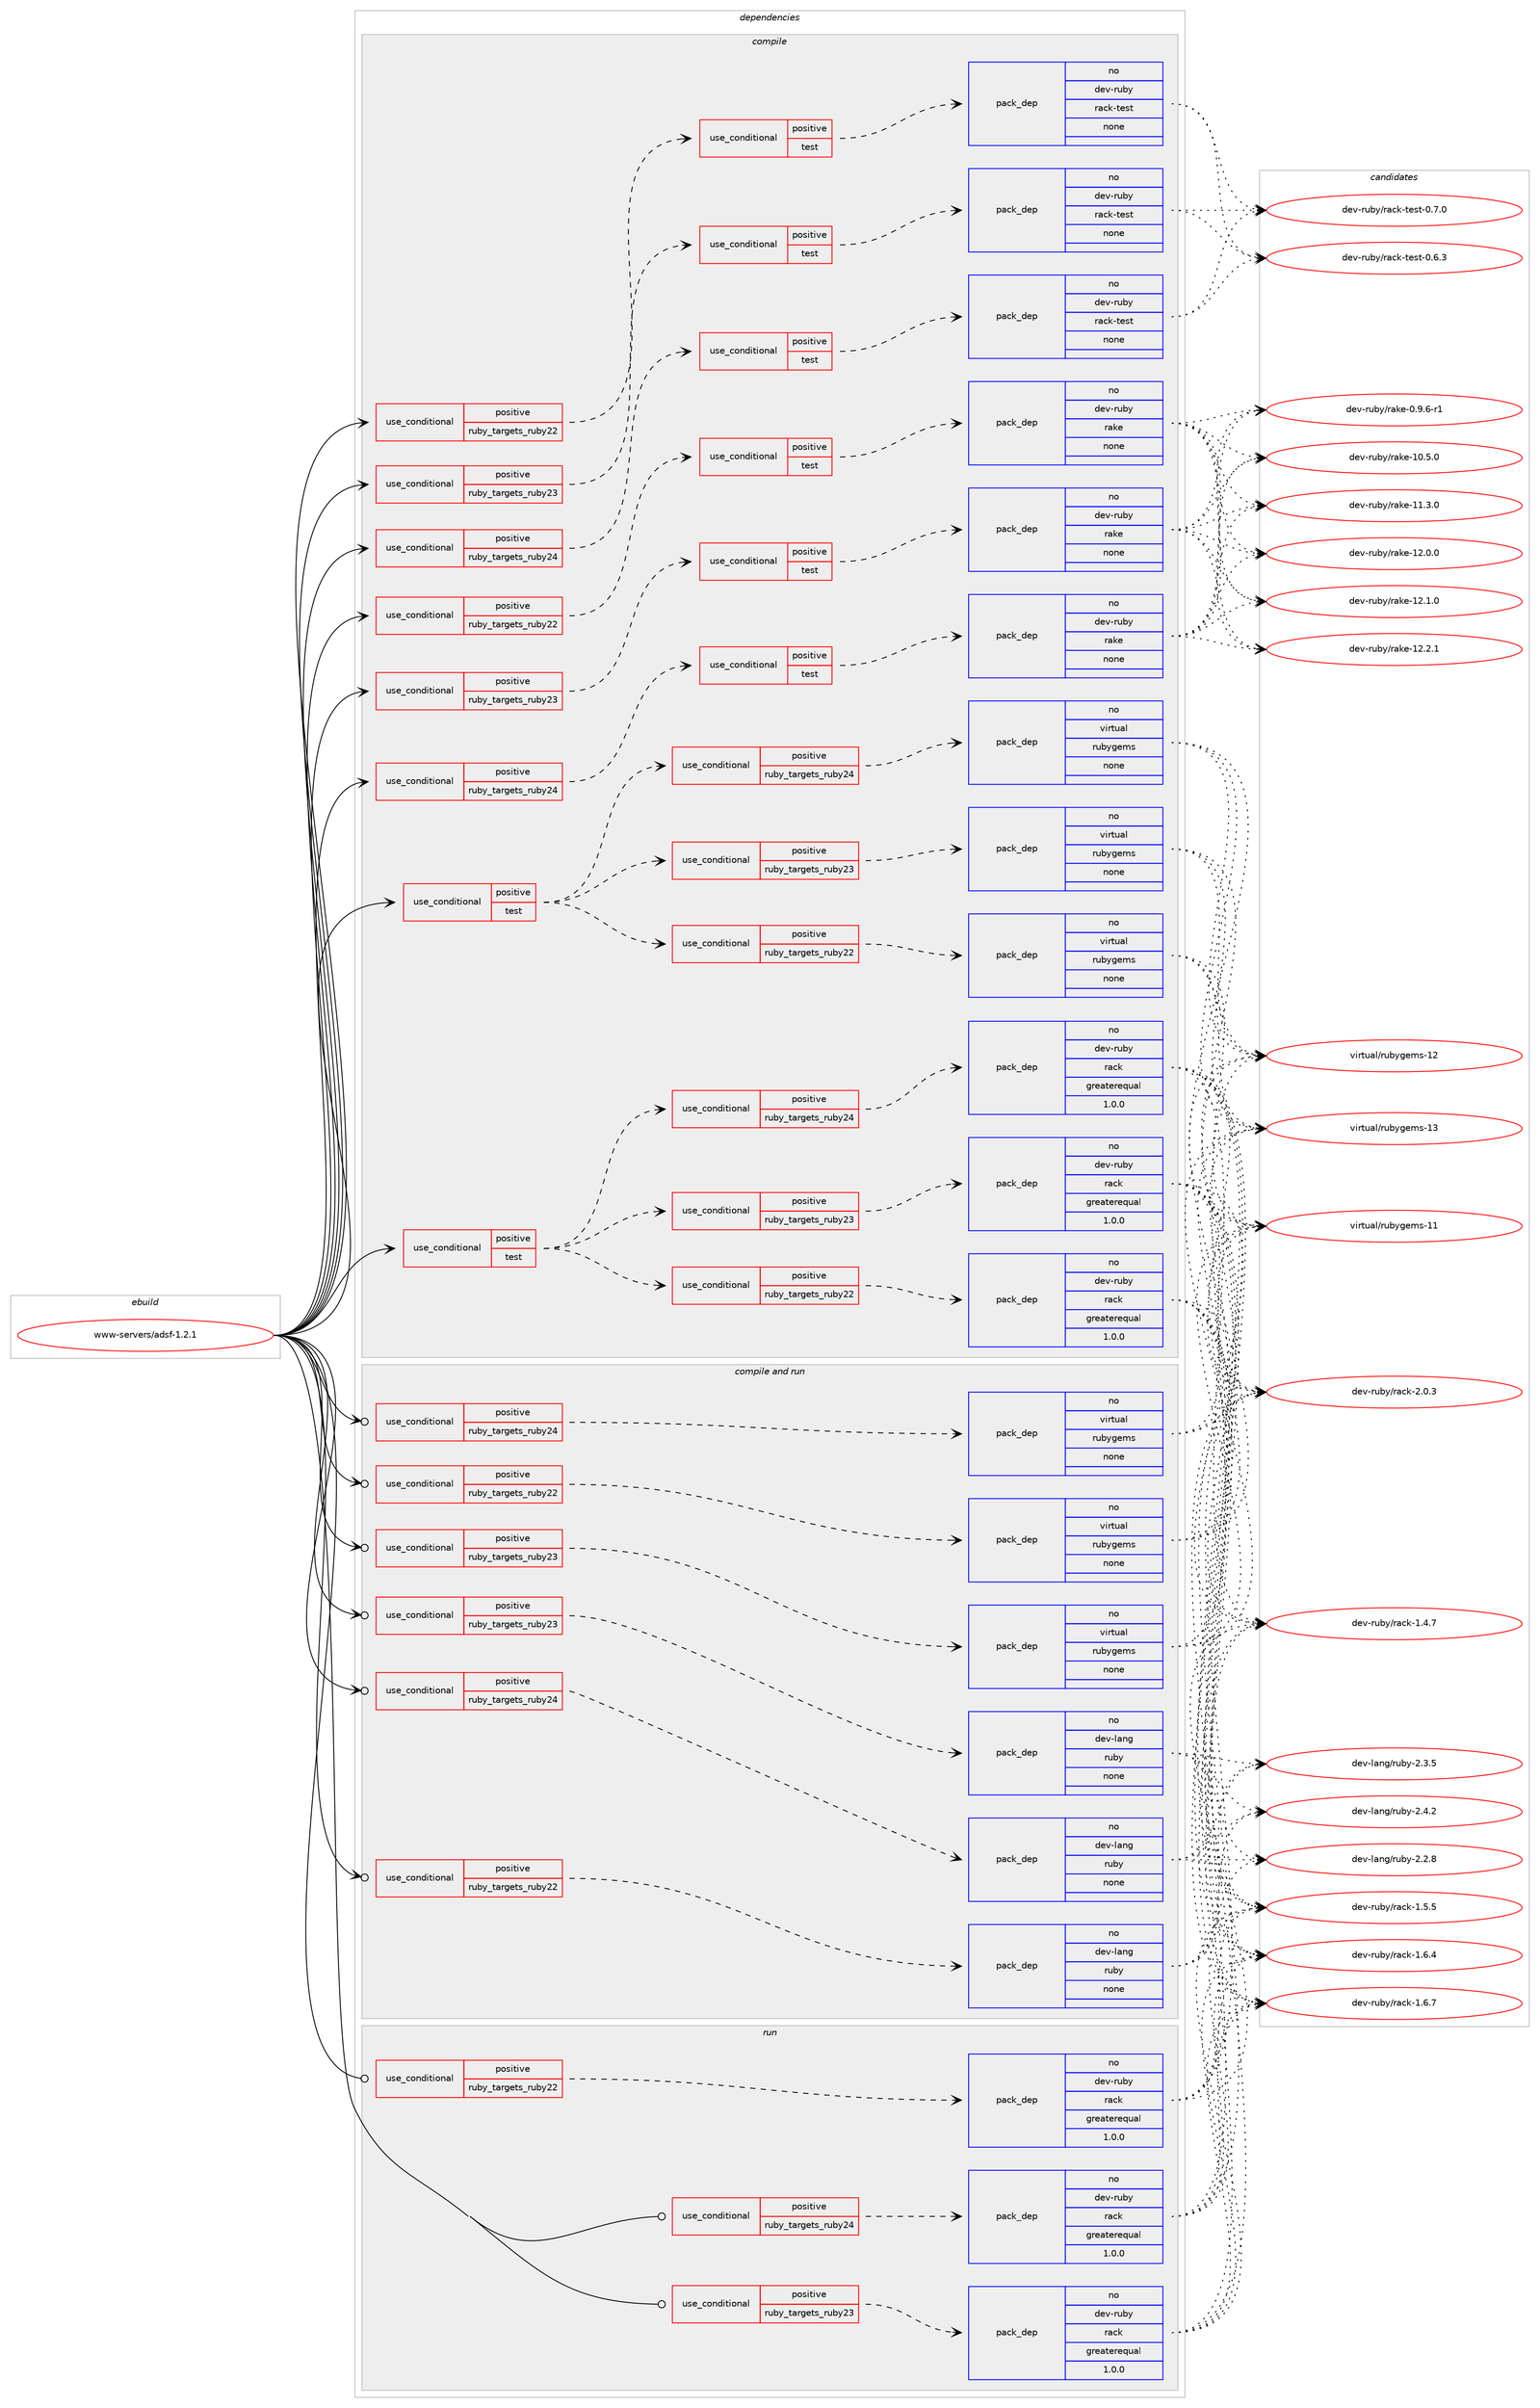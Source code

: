digraph prolog {

# *************
# Graph options
# *************

newrank=true;
concentrate=true;
compound=true;
graph [rankdir=LR,fontname=Helvetica,fontsize=10,ranksep=1.5];#, ranksep=2.5, nodesep=0.2];
edge  [arrowhead=vee];
node  [fontname=Helvetica,fontsize=10];

# **********
# The ebuild
# **********

subgraph cluster_leftcol {
color=gray;
rank=same;
label=<<i>ebuild</i>>;
id [label="www-servers/adsf-1.2.1", color=red, width=4, href="../www-servers/adsf-1.2.1.svg"];
}

# ****************
# The dependencies
# ****************

subgraph cluster_midcol {
color=gray;
label=<<i>dependencies</i>>;
subgraph cluster_compile {
fillcolor="#eeeeee";
style=filled;
label=<<i>compile</i>>;
subgraph cond120475 {
dependency506439 [label=<<TABLE BORDER="0" CELLBORDER="1" CELLSPACING="0" CELLPADDING="4"><TR><TD ROWSPAN="3" CELLPADDING="10">use_conditional</TD></TR><TR><TD>positive</TD></TR><TR><TD>ruby_targets_ruby22</TD></TR></TABLE>>, shape=none, color=red];
subgraph cond120476 {
dependency506440 [label=<<TABLE BORDER="0" CELLBORDER="1" CELLSPACING="0" CELLPADDING="4"><TR><TD ROWSPAN="3" CELLPADDING="10">use_conditional</TD></TR><TR><TD>positive</TD></TR><TR><TD>test</TD></TR></TABLE>>, shape=none, color=red];
subgraph pack376674 {
dependency506441 [label=<<TABLE BORDER="0" CELLBORDER="1" CELLSPACING="0" CELLPADDING="4" WIDTH="220"><TR><TD ROWSPAN="6" CELLPADDING="30">pack_dep</TD></TR><TR><TD WIDTH="110">no</TD></TR><TR><TD>dev-ruby</TD></TR><TR><TD>rack-test</TD></TR><TR><TD>none</TD></TR><TR><TD></TD></TR></TABLE>>, shape=none, color=blue];
}
dependency506440:e -> dependency506441:w [weight=20,style="dashed",arrowhead="vee"];
}
dependency506439:e -> dependency506440:w [weight=20,style="dashed",arrowhead="vee"];
}
id:e -> dependency506439:w [weight=20,style="solid",arrowhead="vee"];
subgraph cond120477 {
dependency506442 [label=<<TABLE BORDER="0" CELLBORDER="1" CELLSPACING="0" CELLPADDING="4"><TR><TD ROWSPAN="3" CELLPADDING="10">use_conditional</TD></TR><TR><TD>positive</TD></TR><TR><TD>ruby_targets_ruby22</TD></TR></TABLE>>, shape=none, color=red];
subgraph cond120478 {
dependency506443 [label=<<TABLE BORDER="0" CELLBORDER="1" CELLSPACING="0" CELLPADDING="4"><TR><TD ROWSPAN="3" CELLPADDING="10">use_conditional</TD></TR><TR><TD>positive</TD></TR><TR><TD>test</TD></TR></TABLE>>, shape=none, color=red];
subgraph pack376675 {
dependency506444 [label=<<TABLE BORDER="0" CELLBORDER="1" CELLSPACING="0" CELLPADDING="4" WIDTH="220"><TR><TD ROWSPAN="6" CELLPADDING="30">pack_dep</TD></TR><TR><TD WIDTH="110">no</TD></TR><TR><TD>dev-ruby</TD></TR><TR><TD>rake</TD></TR><TR><TD>none</TD></TR><TR><TD></TD></TR></TABLE>>, shape=none, color=blue];
}
dependency506443:e -> dependency506444:w [weight=20,style="dashed",arrowhead="vee"];
}
dependency506442:e -> dependency506443:w [weight=20,style="dashed",arrowhead="vee"];
}
id:e -> dependency506442:w [weight=20,style="solid",arrowhead="vee"];
subgraph cond120479 {
dependency506445 [label=<<TABLE BORDER="0" CELLBORDER="1" CELLSPACING="0" CELLPADDING="4"><TR><TD ROWSPAN="3" CELLPADDING="10">use_conditional</TD></TR><TR><TD>positive</TD></TR><TR><TD>ruby_targets_ruby23</TD></TR></TABLE>>, shape=none, color=red];
subgraph cond120480 {
dependency506446 [label=<<TABLE BORDER="0" CELLBORDER="1" CELLSPACING="0" CELLPADDING="4"><TR><TD ROWSPAN="3" CELLPADDING="10">use_conditional</TD></TR><TR><TD>positive</TD></TR><TR><TD>test</TD></TR></TABLE>>, shape=none, color=red];
subgraph pack376676 {
dependency506447 [label=<<TABLE BORDER="0" CELLBORDER="1" CELLSPACING="0" CELLPADDING="4" WIDTH="220"><TR><TD ROWSPAN="6" CELLPADDING="30">pack_dep</TD></TR><TR><TD WIDTH="110">no</TD></TR><TR><TD>dev-ruby</TD></TR><TR><TD>rack-test</TD></TR><TR><TD>none</TD></TR><TR><TD></TD></TR></TABLE>>, shape=none, color=blue];
}
dependency506446:e -> dependency506447:w [weight=20,style="dashed",arrowhead="vee"];
}
dependency506445:e -> dependency506446:w [weight=20,style="dashed",arrowhead="vee"];
}
id:e -> dependency506445:w [weight=20,style="solid",arrowhead="vee"];
subgraph cond120481 {
dependency506448 [label=<<TABLE BORDER="0" CELLBORDER="1" CELLSPACING="0" CELLPADDING="4"><TR><TD ROWSPAN="3" CELLPADDING="10">use_conditional</TD></TR><TR><TD>positive</TD></TR><TR><TD>ruby_targets_ruby23</TD></TR></TABLE>>, shape=none, color=red];
subgraph cond120482 {
dependency506449 [label=<<TABLE BORDER="0" CELLBORDER="1" CELLSPACING="0" CELLPADDING="4"><TR><TD ROWSPAN="3" CELLPADDING="10">use_conditional</TD></TR><TR><TD>positive</TD></TR><TR><TD>test</TD></TR></TABLE>>, shape=none, color=red];
subgraph pack376677 {
dependency506450 [label=<<TABLE BORDER="0" CELLBORDER="1" CELLSPACING="0" CELLPADDING="4" WIDTH="220"><TR><TD ROWSPAN="6" CELLPADDING="30">pack_dep</TD></TR><TR><TD WIDTH="110">no</TD></TR><TR><TD>dev-ruby</TD></TR><TR><TD>rake</TD></TR><TR><TD>none</TD></TR><TR><TD></TD></TR></TABLE>>, shape=none, color=blue];
}
dependency506449:e -> dependency506450:w [weight=20,style="dashed",arrowhead="vee"];
}
dependency506448:e -> dependency506449:w [weight=20,style="dashed",arrowhead="vee"];
}
id:e -> dependency506448:w [weight=20,style="solid",arrowhead="vee"];
subgraph cond120483 {
dependency506451 [label=<<TABLE BORDER="0" CELLBORDER="1" CELLSPACING="0" CELLPADDING="4"><TR><TD ROWSPAN="3" CELLPADDING="10">use_conditional</TD></TR><TR><TD>positive</TD></TR><TR><TD>ruby_targets_ruby24</TD></TR></TABLE>>, shape=none, color=red];
subgraph cond120484 {
dependency506452 [label=<<TABLE BORDER="0" CELLBORDER="1" CELLSPACING="0" CELLPADDING="4"><TR><TD ROWSPAN="3" CELLPADDING="10">use_conditional</TD></TR><TR><TD>positive</TD></TR><TR><TD>test</TD></TR></TABLE>>, shape=none, color=red];
subgraph pack376678 {
dependency506453 [label=<<TABLE BORDER="0" CELLBORDER="1" CELLSPACING="0" CELLPADDING="4" WIDTH="220"><TR><TD ROWSPAN="6" CELLPADDING="30">pack_dep</TD></TR><TR><TD WIDTH="110">no</TD></TR><TR><TD>dev-ruby</TD></TR><TR><TD>rack-test</TD></TR><TR><TD>none</TD></TR><TR><TD></TD></TR></TABLE>>, shape=none, color=blue];
}
dependency506452:e -> dependency506453:w [weight=20,style="dashed",arrowhead="vee"];
}
dependency506451:e -> dependency506452:w [weight=20,style="dashed",arrowhead="vee"];
}
id:e -> dependency506451:w [weight=20,style="solid",arrowhead="vee"];
subgraph cond120485 {
dependency506454 [label=<<TABLE BORDER="0" CELLBORDER="1" CELLSPACING="0" CELLPADDING="4"><TR><TD ROWSPAN="3" CELLPADDING="10">use_conditional</TD></TR><TR><TD>positive</TD></TR><TR><TD>ruby_targets_ruby24</TD></TR></TABLE>>, shape=none, color=red];
subgraph cond120486 {
dependency506455 [label=<<TABLE BORDER="0" CELLBORDER="1" CELLSPACING="0" CELLPADDING="4"><TR><TD ROWSPAN="3" CELLPADDING="10">use_conditional</TD></TR><TR><TD>positive</TD></TR><TR><TD>test</TD></TR></TABLE>>, shape=none, color=red];
subgraph pack376679 {
dependency506456 [label=<<TABLE BORDER="0" CELLBORDER="1" CELLSPACING="0" CELLPADDING="4" WIDTH="220"><TR><TD ROWSPAN="6" CELLPADDING="30">pack_dep</TD></TR><TR><TD WIDTH="110">no</TD></TR><TR><TD>dev-ruby</TD></TR><TR><TD>rake</TD></TR><TR><TD>none</TD></TR><TR><TD></TD></TR></TABLE>>, shape=none, color=blue];
}
dependency506455:e -> dependency506456:w [weight=20,style="dashed",arrowhead="vee"];
}
dependency506454:e -> dependency506455:w [weight=20,style="dashed",arrowhead="vee"];
}
id:e -> dependency506454:w [weight=20,style="solid",arrowhead="vee"];
subgraph cond120487 {
dependency506457 [label=<<TABLE BORDER="0" CELLBORDER="1" CELLSPACING="0" CELLPADDING="4"><TR><TD ROWSPAN="3" CELLPADDING="10">use_conditional</TD></TR><TR><TD>positive</TD></TR><TR><TD>test</TD></TR></TABLE>>, shape=none, color=red];
subgraph cond120488 {
dependency506458 [label=<<TABLE BORDER="0" CELLBORDER="1" CELLSPACING="0" CELLPADDING="4"><TR><TD ROWSPAN="3" CELLPADDING="10">use_conditional</TD></TR><TR><TD>positive</TD></TR><TR><TD>ruby_targets_ruby22</TD></TR></TABLE>>, shape=none, color=red];
subgraph pack376680 {
dependency506459 [label=<<TABLE BORDER="0" CELLBORDER="1" CELLSPACING="0" CELLPADDING="4" WIDTH="220"><TR><TD ROWSPAN="6" CELLPADDING="30">pack_dep</TD></TR><TR><TD WIDTH="110">no</TD></TR><TR><TD>dev-ruby</TD></TR><TR><TD>rack</TD></TR><TR><TD>greaterequal</TD></TR><TR><TD>1.0.0</TD></TR></TABLE>>, shape=none, color=blue];
}
dependency506458:e -> dependency506459:w [weight=20,style="dashed",arrowhead="vee"];
}
dependency506457:e -> dependency506458:w [weight=20,style="dashed",arrowhead="vee"];
subgraph cond120489 {
dependency506460 [label=<<TABLE BORDER="0" CELLBORDER="1" CELLSPACING="0" CELLPADDING="4"><TR><TD ROWSPAN="3" CELLPADDING="10">use_conditional</TD></TR><TR><TD>positive</TD></TR><TR><TD>ruby_targets_ruby23</TD></TR></TABLE>>, shape=none, color=red];
subgraph pack376681 {
dependency506461 [label=<<TABLE BORDER="0" CELLBORDER="1" CELLSPACING="0" CELLPADDING="4" WIDTH="220"><TR><TD ROWSPAN="6" CELLPADDING="30">pack_dep</TD></TR><TR><TD WIDTH="110">no</TD></TR><TR><TD>dev-ruby</TD></TR><TR><TD>rack</TD></TR><TR><TD>greaterequal</TD></TR><TR><TD>1.0.0</TD></TR></TABLE>>, shape=none, color=blue];
}
dependency506460:e -> dependency506461:w [weight=20,style="dashed",arrowhead="vee"];
}
dependency506457:e -> dependency506460:w [weight=20,style="dashed",arrowhead="vee"];
subgraph cond120490 {
dependency506462 [label=<<TABLE BORDER="0" CELLBORDER="1" CELLSPACING="0" CELLPADDING="4"><TR><TD ROWSPAN="3" CELLPADDING="10">use_conditional</TD></TR><TR><TD>positive</TD></TR><TR><TD>ruby_targets_ruby24</TD></TR></TABLE>>, shape=none, color=red];
subgraph pack376682 {
dependency506463 [label=<<TABLE BORDER="0" CELLBORDER="1" CELLSPACING="0" CELLPADDING="4" WIDTH="220"><TR><TD ROWSPAN="6" CELLPADDING="30">pack_dep</TD></TR><TR><TD WIDTH="110">no</TD></TR><TR><TD>dev-ruby</TD></TR><TR><TD>rack</TD></TR><TR><TD>greaterequal</TD></TR><TR><TD>1.0.0</TD></TR></TABLE>>, shape=none, color=blue];
}
dependency506462:e -> dependency506463:w [weight=20,style="dashed",arrowhead="vee"];
}
dependency506457:e -> dependency506462:w [weight=20,style="dashed",arrowhead="vee"];
}
id:e -> dependency506457:w [weight=20,style="solid",arrowhead="vee"];
subgraph cond120491 {
dependency506464 [label=<<TABLE BORDER="0" CELLBORDER="1" CELLSPACING="0" CELLPADDING="4"><TR><TD ROWSPAN="3" CELLPADDING="10">use_conditional</TD></TR><TR><TD>positive</TD></TR><TR><TD>test</TD></TR></TABLE>>, shape=none, color=red];
subgraph cond120492 {
dependency506465 [label=<<TABLE BORDER="0" CELLBORDER="1" CELLSPACING="0" CELLPADDING="4"><TR><TD ROWSPAN="3" CELLPADDING="10">use_conditional</TD></TR><TR><TD>positive</TD></TR><TR><TD>ruby_targets_ruby22</TD></TR></TABLE>>, shape=none, color=red];
subgraph pack376683 {
dependency506466 [label=<<TABLE BORDER="0" CELLBORDER="1" CELLSPACING="0" CELLPADDING="4" WIDTH="220"><TR><TD ROWSPAN="6" CELLPADDING="30">pack_dep</TD></TR><TR><TD WIDTH="110">no</TD></TR><TR><TD>virtual</TD></TR><TR><TD>rubygems</TD></TR><TR><TD>none</TD></TR><TR><TD></TD></TR></TABLE>>, shape=none, color=blue];
}
dependency506465:e -> dependency506466:w [weight=20,style="dashed",arrowhead="vee"];
}
dependency506464:e -> dependency506465:w [weight=20,style="dashed",arrowhead="vee"];
subgraph cond120493 {
dependency506467 [label=<<TABLE BORDER="0" CELLBORDER="1" CELLSPACING="0" CELLPADDING="4"><TR><TD ROWSPAN="3" CELLPADDING="10">use_conditional</TD></TR><TR><TD>positive</TD></TR><TR><TD>ruby_targets_ruby23</TD></TR></TABLE>>, shape=none, color=red];
subgraph pack376684 {
dependency506468 [label=<<TABLE BORDER="0" CELLBORDER="1" CELLSPACING="0" CELLPADDING="4" WIDTH="220"><TR><TD ROWSPAN="6" CELLPADDING="30">pack_dep</TD></TR><TR><TD WIDTH="110">no</TD></TR><TR><TD>virtual</TD></TR><TR><TD>rubygems</TD></TR><TR><TD>none</TD></TR><TR><TD></TD></TR></TABLE>>, shape=none, color=blue];
}
dependency506467:e -> dependency506468:w [weight=20,style="dashed",arrowhead="vee"];
}
dependency506464:e -> dependency506467:w [weight=20,style="dashed",arrowhead="vee"];
subgraph cond120494 {
dependency506469 [label=<<TABLE BORDER="0" CELLBORDER="1" CELLSPACING="0" CELLPADDING="4"><TR><TD ROWSPAN="3" CELLPADDING="10">use_conditional</TD></TR><TR><TD>positive</TD></TR><TR><TD>ruby_targets_ruby24</TD></TR></TABLE>>, shape=none, color=red];
subgraph pack376685 {
dependency506470 [label=<<TABLE BORDER="0" CELLBORDER="1" CELLSPACING="0" CELLPADDING="4" WIDTH="220"><TR><TD ROWSPAN="6" CELLPADDING="30">pack_dep</TD></TR><TR><TD WIDTH="110">no</TD></TR><TR><TD>virtual</TD></TR><TR><TD>rubygems</TD></TR><TR><TD>none</TD></TR><TR><TD></TD></TR></TABLE>>, shape=none, color=blue];
}
dependency506469:e -> dependency506470:w [weight=20,style="dashed",arrowhead="vee"];
}
dependency506464:e -> dependency506469:w [weight=20,style="dashed",arrowhead="vee"];
}
id:e -> dependency506464:w [weight=20,style="solid",arrowhead="vee"];
}
subgraph cluster_compileandrun {
fillcolor="#eeeeee";
style=filled;
label=<<i>compile and run</i>>;
subgraph cond120495 {
dependency506471 [label=<<TABLE BORDER="0" CELLBORDER="1" CELLSPACING="0" CELLPADDING="4"><TR><TD ROWSPAN="3" CELLPADDING="10">use_conditional</TD></TR><TR><TD>positive</TD></TR><TR><TD>ruby_targets_ruby22</TD></TR></TABLE>>, shape=none, color=red];
subgraph pack376686 {
dependency506472 [label=<<TABLE BORDER="0" CELLBORDER="1" CELLSPACING="0" CELLPADDING="4" WIDTH="220"><TR><TD ROWSPAN="6" CELLPADDING="30">pack_dep</TD></TR><TR><TD WIDTH="110">no</TD></TR><TR><TD>dev-lang</TD></TR><TR><TD>ruby</TD></TR><TR><TD>none</TD></TR><TR><TD></TD></TR></TABLE>>, shape=none, color=blue];
}
dependency506471:e -> dependency506472:w [weight=20,style="dashed",arrowhead="vee"];
}
id:e -> dependency506471:w [weight=20,style="solid",arrowhead="odotvee"];
subgraph cond120496 {
dependency506473 [label=<<TABLE BORDER="0" CELLBORDER="1" CELLSPACING="0" CELLPADDING="4"><TR><TD ROWSPAN="3" CELLPADDING="10">use_conditional</TD></TR><TR><TD>positive</TD></TR><TR><TD>ruby_targets_ruby22</TD></TR></TABLE>>, shape=none, color=red];
subgraph pack376687 {
dependency506474 [label=<<TABLE BORDER="0" CELLBORDER="1" CELLSPACING="0" CELLPADDING="4" WIDTH="220"><TR><TD ROWSPAN="6" CELLPADDING="30">pack_dep</TD></TR><TR><TD WIDTH="110">no</TD></TR><TR><TD>virtual</TD></TR><TR><TD>rubygems</TD></TR><TR><TD>none</TD></TR><TR><TD></TD></TR></TABLE>>, shape=none, color=blue];
}
dependency506473:e -> dependency506474:w [weight=20,style="dashed",arrowhead="vee"];
}
id:e -> dependency506473:w [weight=20,style="solid",arrowhead="odotvee"];
subgraph cond120497 {
dependency506475 [label=<<TABLE BORDER="0" CELLBORDER="1" CELLSPACING="0" CELLPADDING="4"><TR><TD ROWSPAN="3" CELLPADDING="10">use_conditional</TD></TR><TR><TD>positive</TD></TR><TR><TD>ruby_targets_ruby23</TD></TR></TABLE>>, shape=none, color=red];
subgraph pack376688 {
dependency506476 [label=<<TABLE BORDER="0" CELLBORDER="1" CELLSPACING="0" CELLPADDING="4" WIDTH="220"><TR><TD ROWSPAN="6" CELLPADDING="30">pack_dep</TD></TR><TR><TD WIDTH="110">no</TD></TR><TR><TD>dev-lang</TD></TR><TR><TD>ruby</TD></TR><TR><TD>none</TD></TR><TR><TD></TD></TR></TABLE>>, shape=none, color=blue];
}
dependency506475:e -> dependency506476:w [weight=20,style="dashed",arrowhead="vee"];
}
id:e -> dependency506475:w [weight=20,style="solid",arrowhead="odotvee"];
subgraph cond120498 {
dependency506477 [label=<<TABLE BORDER="0" CELLBORDER="1" CELLSPACING="0" CELLPADDING="4"><TR><TD ROWSPAN="3" CELLPADDING="10">use_conditional</TD></TR><TR><TD>positive</TD></TR><TR><TD>ruby_targets_ruby23</TD></TR></TABLE>>, shape=none, color=red];
subgraph pack376689 {
dependency506478 [label=<<TABLE BORDER="0" CELLBORDER="1" CELLSPACING="0" CELLPADDING="4" WIDTH="220"><TR><TD ROWSPAN="6" CELLPADDING="30">pack_dep</TD></TR><TR><TD WIDTH="110">no</TD></TR><TR><TD>virtual</TD></TR><TR><TD>rubygems</TD></TR><TR><TD>none</TD></TR><TR><TD></TD></TR></TABLE>>, shape=none, color=blue];
}
dependency506477:e -> dependency506478:w [weight=20,style="dashed",arrowhead="vee"];
}
id:e -> dependency506477:w [weight=20,style="solid",arrowhead="odotvee"];
subgraph cond120499 {
dependency506479 [label=<<TABLE BORDER="0" CELLBORDER="1" CELLSPACING="0" CELLPADDING="4"><TR><TD ROWSPAN="3" CELLPADDING="10">use_conditional</TD></TR><TR><TD>positive</TD></TR><TR><TD>ruby_targets_ruby24</TD></TR></TABLE>>, shape=none, color=red];
subgraph pack376690 {
dependency506480 [label=<<TABLE BORDER="0" CELLBORDER="1" CELLSPACING="0" CELLPADDING="4" WIDTH="220"><TR><TD ROWSPAN="6" CELLPADDING="30">pack_dep</TD></TR><TR><TD WIDTH="110">no</TD></TR><TR><TD>dev-lang</TD></TR><TR><TD>ruby</TD></TR><TR><TD>none</TD></TR><TR><TD></TD></TR></TABLE>>, shape=none, color=blue];
}
dependency506479:e -> dependency506480:w [weight=20,style="dashed",arrowhead="vee"];
}
id:e -> dependency506479:w [weight=20,style="solid",arrowhead="odotvee"];
subgraph cond120500 {
dependency506481 [label=<<TABLE BORDER="0" CELLBORDER="1" CELLSPACING="0" CELLPADDING="4"><TR><TD ROWSPAN="3" CELLPADDING="10">use_conditional</TD></TR><TR><TD>positive</TD></TR><TR><TD>ruby_targets_ruby24</TD></TR></TABLE>>, shape=none, color=red];
subgraph pack376691 {
dependency506482 [label=<<TABLE BORDER="0" CELLBORDER="1" CELLSPACING="0" CELLPADDING="4" WIDTH="220"><TR><TD ROWSPAN="6" CELLPADDING="30">pack_dep</TD></TR><TR><TD WIDTH="110">no</TD></TR><TR><TD>virtual</TD></TR><TR><TD>rubygems</TD></TR><TR><TD>none</TD></TR><TR><TD></TD></TR></TABLE>>, shape=none, color=blue];
}
dependency506481:e -> dependency506482:w [weight=20,style="dashed",arrowhead="vee"];
}
id:e -> dependency506481:w [weight=20,style="solid",arrowhead="odotvee"];
}
subgraph cluster_run {
fillcolor="#eeeeee";
style=filled;
label=<<i>run</i>>;
subgraph cond120501 {
dependency506483 [label=<<TABLE BORDER="0" CELLBORDER="1" CELLSPACING="0" CELLPADDING="4"><TR><TD ROWSPAN="3" CELLPADDING="10">use_conditional</TD></TR><TR><TD>positive</TD></TR><TR><TD>ruby_targets_ruby22</TD></TR></TABLE>>, shape=none, color=red];
subgraph pack376692 {
dependency506484 [label=<<TABLE BORDER="0" CELLBORDER="1" CELLSPACING="0" CELLPADDING="4" WIDTH="220"><TR><TD ROWSPAN="6" CELLPADDING="30">pack_dep</TD></TR><TR><TD WIDTH="110">no</TD></TR><TR><TD>dev-ruby</TD></TR><TR><TD>rack</TD></TR><TR><TD>greaterequal</TD></TR><TR><TD>1.0.0</TD></TR></TABLE>>, shape=none, color=blue];
}
dependency506483:e -> dependency506484:w [weight=20,style="dashed",arrowhead="vee"];
}
id:e -> dependency506483:w [weight=20,style="solid",arrowhead="odot"];
subgraph cond120502 {
dependency506485 [label=<<TABLE BORDER="0" CELLBORDER="1" CELLSPACING="0" CELLPADDING="4"><TR><TD ROWSPAN="3" CELLPADDING="10">use_conditional</TD></TR><TR><TD>positive</TD></TR><TR><TD>ruby_targets_ruby23</TD></TR></TABLE>>, shape=none, color=red];
subgraph pack376693 {
dependency506486 [label=<<TABLE BORDER="0" CELLBORDER="1" CELLSPACING="0" CELLPADDING="4" WIDTH="220"><TR><TD ROWSPAN="6" CELLPADDING="30">pack_dep</TD></TR><TR><TD WIDTH="110">no</TD></TR><TR><TD>dev-ruby</TD></TR><TR><TD>rack</TD></TR><TR><TD>greaterequal</TD></TR><TR><TD>1.0.0</TD></TR></TABLE>>, shape=none, color=blue];
}
dependency506485:e -> dependency506486:w [weight=20,style="dashed",arrowhead="vee"];
}
id:e -> dependency506485:w [weight=20,style="solid",arrowhead="odot"];
subgraph cond120503 {
dependency506487 [label=<<TABLE BORDER="0" CELLBORDER="1" CELLSPACING="0" CELLPADDING="4"><TR><TD ROWSPAN="3" CELLPADDING="10">use_conditional</TD></TR><TR><TD>positive</TD></TR><TR><TD>ruby_targets_ruby24</TD></TR></TABLE>>, shape=none, color=red];
subgraph pack376694 {
dependency506488 [label=<<TABLE BORDER="0" CELLBORDER="1" CELLSPACING="0" CELLPADDING="4" WIDTH="220"><TR><TD ROWSPAN="6" CELLPADDING="30">pack_dep</TD></TR><TR><TD WIDTH="110">no</TD></TR><TR><TD>dev-ruby</TD></TR><TR><TD>rack</TD></TR><TR><TD>greaterequal</TD></TR><TR><TD>1.0.0</TD></TR></TABLE>>, shape=none, color=blue];
}
dependency506487:e -> dependency506488:w [weight=20,style="dashed",arrowhead="vee"];
}
id:e -> dependency506487:w [weight=20,style="solid",arrowhead="odot"];
}
}

# **************
# The candidates
# **************

subgraph cluster_choices {
rank=same;
color=gray;
label=<<i>candidates</i>>;

subgraph choice376674 {
color=black;
nodesep=1;
choice100101118451141179812147114979910745116101115116454846544651 [label="dev-ruby/rack-test-0.6.3", color=red, width=4,href="../dev-ruby/rack-test-0.6.3.svg"];
choice100101118451141179812147114979910745116101115116454846554648 [label="dev-ruby/rack-test-0.7.0", color=red, width=4,href="../dev-ruby/rack-test-0.7.0.svg"];
dependency506441:e -> choice100101118451141179812147114979910745116101115116454846544651:w [style=dotted,weight="100"];
dependency506441:e -> choice100101118451141179812147114979910745116101115116454846554648:w [style=dotted,weight="100"];
}
subgraph choice376675 {
color=black;
nodesep=1;
choice100101118451141179812147114971071014548465746544511449 [label="dev-ruby/rake-0.9.6-r1", color=red, width=4,href="../dev-ruby/rake-0.9.6-r1.svg"];
choice1001011184511411798121471149710710145494846534648 [label="dev-ruby/rake-10.5.0", color=red, width=4,href="../dev-ruby/rake-10.5.0.svg"];
choice1001011184511411798121471149710710145494946514648 [label="dev-ruby/rake-11.3.0", color=red, width=4,href="../dev-ruby/rake-11.3.0.svg"];
choice1001011184511411798121471149710710145495046484648 [label="dev-ruby/rake-12.0.0", color=red, width=4,href="../dev-ruby/rake-12.0.0.svg"];
choice1001011184511411798121471149710710145495046494648 [label="dev-ruby/rake-12.1.0", color=red, width=4,href="../dev-ruby/rake-12.1.0.svg"];
choice1001011184511411798121471149710710145495046504649 [label="dev-ruby/rake-12.2.1", color=red, width=4,href="../dev-ruby/rake-12.2.1.svg"];
dependency506444:e -> choice100101118451141179812147114971071014548465746544511449:w [style=dotted,weight="100"];
dependency506444:e -> choice1001011184511411798121471149710710145494846534648:w [style=dotted,weight="100"];
dependency506444:e -> choice1001011184511411798121471149710710145494946514648:w [style=dotted,weight="100"];
dependency506444:e -> choice1001011184511411798121471149710710145495046484648:w [style=dotted,weight="100"];
dependency506444:e -> choice1001011184511411798121471149710710145495046494648:w [style=dotted,weight="100"];
dependency506444:e -> choice1001011184511411798121471149710710145495046504649:w [style=dotted,weight="100"];
}
subgraph choice376676 {
color=black;
nodesep=1;
choice100101118451141179812147114979910745116101115116454846544651 [label="dev-ruby/rack-test-0.6.3", color=red, width=4,href="../dev-ruby/rack-test-0.6.3.svg"];
choice100101118451141179812147114979910745116101115116454846554648 [label="dev-ruby/rack-test-0.7.0", color=red, width=4,href="../dev-ruby/rack-test-0.7.0.svg"];
dependency506447:e -> choice100101118451141179812147114979910745116101115116454846544651:w [style=dotted,weight="100"];
dependency506447:e -> choice100101118451141179812147114979910745116101115116454846554648:w [style=dotted,weight="100"];
}
subgraph choice376677 {
color=black;
nodesep=1;
choice100101118451141179812147114971071014548465746544511449 [label="dev-ruby/rake-0.9.6-r1", color=red, width=4,href="../dev-ruby/rake-0.9.6-r1.svg"];
choice1001011184511411798121471149710710145494846534648 [label="dev-ruby/rake-10.5.0", color=red, width=4,href="../dev-ruby/rake-10.5.0.svg"];
choice1001011184511411798121471149710710145494946514648 [label="dev-ruby/rake-11.3.0", color=red, width=4,href="../dev-ruby/rake-11.3.0.svg"];
choice1001011184511411798121471149710710145495046484648 [label="dev-ruby/rake-12.0.0", color=red, width=4,href="../dev-ruby/rake-12.0.0.svg"];
choice1001011184511411798121471149710710145495046494648 [label="dev-ruby/rake-12.1.0", color=red, width=4,href="../dev-ruby/rake-12.1.0.svg"];
choice1001011184511411798121471149710710145495046504649 [label="dev-ruby/rake-12.2.1", color=red, width=4,href="../dev-ruby/rake-12.2.1.svg"];
dependency506450:e -> choice100101118451141179812147114971071014548465746544511449:w [style=dotted,weight="100"];
dependency506450:e -> choice1001011184511411798121471149710710145494846534648:w [style=dotted,weight="100"];
dependency506450:e -> choice1001011184511411798121471149710710145494946514648:w [style=dotted,weight="100"];
dependency506450:e -> choice1001011184511411798121471149710710145495046484648:w [style=dotted,weight="100"];
dependency506450:e -> choice1001011184511411798121471149710710145495046494648:w [style=dotted,weight="100"];
dependency506450:e -> choice1001011184511411798121471149710710145495046504649:w [style=dotted,weight="100"];
}
subgraph choice376678 {
color=black;
nodesep=1;
choice100101118451141179812147114979910745116101115116454846544651 [label="dev-ruby/rack-test-0.6.3", color=red, width=4,href="../dev-ruby/rack-test-0.6.3.svg"];
choice100101118451141179812147114979910745116101115116454846554648 [label="dev-ruby/rack-test-0.7.0", color=red, width=4,href="../dev-ruby/rack-test-0.7.0.svg"];
dependency506453:e -> choice100101118451141179812147114979910745116101115116454846544651:w [style=dotted,weight="100"];
dependency506453:e -> choice100101118451141179812147114979910745116101115116454846554648:w [style=dotted,weight="100"];
}
subgraph choice376679 {
color=black;
nodesep=1;
choice100101118451141179812147114971071014548465746544511449 [label="dev-ruby/rake-0.9.6-r1", color=red, width=4,href="../dev-ruby/rake-0.9.6-r1.svg"];
choice1001011184511411798121471149710710145494846534648 [label="dev-ruby/rake-10.5.0", color=red, width=4,href="../dev-ruby/rake-10.5.0.svg"];
choice1001011184511411798121471149710710145494946514648 [label="dev-ruby/rake-11.3.0", color=red, width=4,href="../dev-ruby/rake-11.3.0.svg"];
choice1001011184511411798121471149710710145495046484648 [label="dev-ruby/rake-12.0.0", color=red, width=4,href="../dev-ruby/rake-12.0.0.svg"];
choice1001011184511411798121471149710710145495046494648 [label="dev-ruby/rake-12.1.0", color=red, width=4,href="../dev-ruby/rake-12.1.0.svg"];
choice1001011184511411798121471149710710145495046504649 [label="dev-ruby/rake-12.2.1", color=red, width=4,href="../dev-ruby/rake-12.2.1.svg"];
dependency506456:e -> choice100101118451141179812147114971071014548465746544511449:w [style=dotted,weight="100"];
dependency506456:e -> choice1001011184511411798121471149710710145494846534648:w [style=dotted,weight="100"];
dependency506456:e -> choice1001011184511411798121471149710710145494946514648:w [style=dotted,weight="100"];
dependency506456:e -> choice1001011184511411798121471149710710145495046484648:w [style=dotted,weight="100"];
dependency506456:e -> choice1001011184511411798121471149710710145495046494648:w [style=dotted,weight="100"];
dependency506456:e -> choice1001011184511411798121471149710710145495046504649:w [style=dotted,weight="100"];
}
subgraph choice376680 {
color=black;
nodesep=1;
choice1001011184511411798121471149799107454946524655 [label="dev-ruby/rack-1.4.7", color=red, width=4,href="../dev-ruby/rack-1.4.7.svg"];
choice1001011184511411798121471149799107454946534653 [label="dev-ruby/rack-1.5.5", color=red, width=4,href="../dev-ruby/rack-1.5.5.svg"];
choice1001011184511411798121471149799107454946544652 [label="dev-ruby/rack-1.6.4", color=red, width=4,href="../dev-ruby/rack-1.6.4.svg"];
choice1001011184511411798121471149799107454946544655 [label="dev-ruby/rack-1.6.7", color=red, width=4,href="../dev-ruby/rack-1.6.7.svg"];
choice1001011184511411798121471149799107455046484651 [label="dev-ruby/rack-2.0.3", color=red, width=4,href="../dev-ruby/rack-2.0.3.svg"];
dependency506459:e -> choice1001011184511411798121471149799107454946524655:w [style=dotted,weight="100"];
dependency506459:e -> choice1001011184511411798121471149799107454946534653:w [style=dotted,weight="100"];
dependency506459:e -> choice1001011184511411798121471149799107454946544652:w [style=dotted,weight="100"];
dependency506459:e -> choice1001011184511411798121471149799107454946544655:w [style=dotted,weight="100"];
dependency506459:e -> choice1001011184511411798121471149799107455046484651:w [style=dotted,weight="100"];
}
subgraph choice376681 {
color=black;
nodesep=1;
choice1001011184511411798121471149799107454946524655 [label="dev-ruby/rack-1.4.7", color=red, width=4,href="../dev-ruby/rack-1.4.7.svg"];
choice1001011184511411798121471149799107454946534653 [label="dev-ruby/rack-1.5.5", color=red, width=4,href="../dev-ruby/rack-1.5.5.svg"];
choice1001011184511411798121471149799107454946544652 [label="dev-ruby/rack-1.6.4", color=red, width=4,href="../dev-ruby/rack-1.6.4.svg"];
choice1001011184511411798121471149799107454946544655 [label="dev-ruby/rack-1.6.7", color=red, width=4,href="../dev-ruby/rack-1.6.7.svg"];
choice1001011184511411798121471149799107455046484651 [label="dev-ruby/rack-2.0.3", color=red, width=4,href="../dev-ruby/rack-2.0.3.svg"];
dependency506461:e -> choice1001011184511411798121471149799107454946524655:w [style=dotted,weight="100"];
dependency506461:e -> choice1001011184511411798121471149799107454946534653:w [style=dotted,weight="100"];
dependency506461:e -> choice1001011184511411798121471149799107454946544652:w [style=dotted,weight="100"];
dependency506461:e -> choice1001011184511411798121471149799107454946544655:w [style=dotted,weight="100"];
dependency506461:e -> choice1001011184511411798121471149799107455046484651:w [style=dotted,weight="100"];
}
subgraph choice376682 {
color=black;
nodesep=1;
choice1001011184511411798121471149799107454946524655 [label="dev-ruby/rack-1.4.7", color=red, width=4,href="../dev-ruby/rack-1.4.7.svg"];
choice1001011184511411798121471149799107454946534653 [label="dev-ruby/rack-1.5.5", color=red, width=4,href="../dev-ruby/rack-1.5.5.svg"];
choice1001011184511411798121471149799107454946544652 [label="dev-ruby/rack-1.6.4", color=red, width=4,href="../dev-ruby/rack-1.6.4.svg"];
choice1001011184511411798121471149799107454946544655 [label="dev-ruby/rack-1.6.7", color=red, width=4,href="../dev-ruby/rack-1.6.7.svg"];
choice1001011184511411798121471149799107455046484651 [label="dev-ruby/rack-2.0.3", color=red, width=4,href="../dev-ruby/rack-2.0.3.svg"];
dependency506463:e -> choice1001011184511411798121471149799107454946524655:w [style=dotted,weight="100"];
dependency506463:e -> choice1001011184511411798121471149799107454946534653:w [style=dotted,weight="100"];
dependency506463:e -> choice1001011184511411798121471149799107454946544652:w [style=dotted,weight="100"];
dependency506463:e -> choice1001011184511411798121471149799107454946544655:w [style=dotted,weight="100"];
dependency506463:e -> choice1001011184511411798121471149799107455046484651:w [style=dotted,weight="100"];
}
subgraph choice376683 {
color=black;
nodesep=1;
choice118105114116117971084711411798121103101109115454949 [label="virtual/rubygems-11", color=red, width=4,href="../virtual/rubygems-11.svg"];
choice118105114116117971084711411798121103101109115454950 [label="virtual/rubygems-12", color=red, width=4,href="../virtual/rubygems-12.svg"];
choice118105114116117971084711411798121103101109115454951 [label="virtual/rubygems-13", color=red, width=4,href="../virtual/rubygems-13.svg"];
dependency506466:e -> choice118105114116117971084711411798121103101109115454949:w [style=dotted,weight="100"];
dependency506466:e -> choice118105114116117971084711411798121103101109115454950:w [style=dotted,weight="100"];
dependency506466:e -> choice118105114116117971084711411798121103101109115454951:w [style=dotted,weight="100"];
}
subgraph choice376684 {
color=black;
nodesep=1;
choice118105114116117971084711411798121103101109115454949 [label="virtual/rubygems-11", color=red, width=4,href="../virtual/rubygems-11.svg"];
choice118105114116117971084711411798121103101109115454950 [label="virtual/rubygems-12", color=red, width=4,href="../virtual/rubygems-12.svg"];
choice118105114116117971084711411798121103101109115454951 [label="virtual/rubygems-13", color=red, width=4,href="../virtual/rubygems-13.svg"];
dependency506468:e -> choice118105114116117971084711411798121103101109115454949:w [style=dotted,weight="100"];
dependency506468:e -> choice118105114116117971084711411798121103101109115454950:w [style=dotted,weight="100"];
dependency506468:e -> choice118105114116117971084711411798121103101109115454951:w [style=dotted,weight="100"];
}
subgraph choice376685 {
color=black;
nodesep=1;
choice118105114116117971084711411798121103101109115454949 [label="virtual/rubygems-11", color=red, width=4,href="../virtual/rubygems-11.svg"];
choice118105114116117971084711411798121103101109115454950 [label="virtual/rubygems-12", color=red, width=4,href="../virtual/rubygems-12.svg"];
choice118105114116117971084711411798121103101109115454951 [label="virtual/rubygems-13", color=red, width=4,href="../virtual/rubygems-13.svg"];
dependency506470:e -> choice118105114116117971084711411798121103101109115454949:w [style=dotted,weight="100"];
dependency506470:e -> choice118105114116117971084711411798121103101109115454950:w [style=dotted,weight="100"];
dependency506470:e -> choice118105114116117971084711411798121103101109115454951:w [style=dotted,weight="100"];
}
subgraph choice376686 {
color=black;
nodesep=1;
choice10010111845108971101034711411798121455046504656 [label="dev-lang/ruby-2.2.8", color=red, width=4,href="../dev-lang/ruby-2.2.8.svg"];
choice10010111845108971101034711411798121455046514653 [label="dev-lang/ruby-2.3.5", color=red, width=4,href="../dev-lang/ruby-2.3.5.svg"];
choice10010111845108971101034711411798121455046524650 [label="dev-lang/ruby-2.4.2", color=red, width=4,href="../dev-lang/ruby-2.4.2.svg"];
dependency506472:e -> choice10010111845108971101034711411798121455046504656:w [style=dotted,weight="100"];
dependency506472:e -> choice10010111845108971101034711411798121455046514653:w [style=dotted,weight="100"];
dependency506472:e -> choice10010111845108971101034711411798121455046524650:w [style=dotted,weight="100"];
}
subgraph choice376687 {
color=black;
nodesep=1;
choice118105114116117971084711411798121103101109115454949 [label="virtual/rubygems-11", color=red, width=4,href="../virtual/rubygems-11.svg"];
choice118105114116117971084711411798121103101109115454950 [label="virtual/rubygems-12", color=red, width=4,href="../virtual/rubygems-12.svg"];
choice118105114116117971084711411798121103101109115454951 [label="virtual/rubygems-13", color=red, width=4,href="../virtual/rubygems-13.svg"];
dependency506474:e -> choice118105114116117971084711411798121103101109115454949:w [style=dotted,weight="100"];
dependency506474:e -> choice118105114116117971084711411798121103101109115454950:w [style=dotted,weight="100"];
dependency506474:e -> choice118105114116117971084711411798121103101109115454951:w [style=dotted,weight="100"];
}
subgraph choice376688 {
color=black;
nodesep=1;
choice10010111845108971101034711411798121455046504656 [label="dev-lang/ruby-2.2.8", color=red, width=4,href="../dev-lang/ruby-2.2.8.svg"];
choice10010111845108971101034711411798121455046514653 [label="dev-lang/ruby-2.3.5", color=red, width=4,href="../dev-lang/ruby-2.3.5.svg"];
choice10010111845108971101034711411798121455046524650 [label="dev-lang/ruby-2.4.2", color=red, width=4,href="../dev-lang/ruby-2.4.2.svg"];
dependency506476:e -> choice10010111845108971101034711411798121455046504656:w [style=dotted,weight="100"];
dependency506476:e -> choice10010111845108971101034711411798121455046514653:w [style=dotted,weight="100"];
dependency506476:e -> choice10010111845108971101034711411798121455046524650:w [style=dotted,weight="100"];
}
subgraph choice376689 {
color=black;
nodesep=1;
choice118105114116117971084711411798121103101109115454949 [label="virtual/rubygems-11", color=red, width=4,href="../virtual/rubygems-11.svg"];
choice118105114116117971084711411798121103101109115454950 [label="virtual/rubygems-12", color=red, width=4,href="../virtual/rubygems-12.svg"];
choice118105114116117971084711411798121103101109115454951 [label="virtual/rubygems-13", color=red, width=4,href="../virtual/rubygems-13.svg"];
dependency506478:e -> choice118105114116117971084711411798121103101109115454949:w [style=dotted,weight="100"];
dependency506478:e -> choice118105114116117971084711411798121103101109115454950:w [style=dotted,weight="100"];
dependency506478:e -> choice118105114116117971084711411798121103101109115454951:w [style=dotted,weight="100"];
}
subgraph choice376690 {
color=black;
nodesep=1;
choice10010111845108971101034711411798121455046504656 [label="dev-lang/ruby-2.2.8", color=red, width=4,href="../dev-lang/ruby-2.2.8.svg"];
choice10010111845108971101034711411798121455046514653 [label="dev-lang/ruby-2.3.5", color=red, width=4,href="../dev-lang/ruby-2.3.5.svg"];
choice10010111845108971101034711411798121455046524650 [label="dev-lang/ruby-2.4.2", color=red, width=4,href="../dev-lang/ruby-2.4.2.svg"];
dependency506480:e -> choice10010111845108971101034711411798121455046504656:w [style=dotted,weight="100"];
dependency506480:e -> choice10010111845108971101034711411798121455046514653:w [style=dotted,weight="100"];
dependency506480:e -> choice10010111845108971101034711411798121455046524650:w [style=dotted,weight="100"];
}
subgraph choice376691 {
color=black;
nodesep=1;
choice118105114116117971084711411798121103101109115454949 [label="virtual/rubygems-11", color=red, width=4,href="../virtual/rubygems-11.svg"];
choice118105114116117971084711411798121103101109115454950 [label="virtual/rubygems-12", color=red, width=4,href="../virtual/rubygems-12.svg"];
choice118105114116117971084711411798121103101109115454951 [label="virtual/rubygems-13", color=red, width=4,href="../virtual/rubygems-13.svg"];
dependency506482:e -> choice118105114116117971084711411798121103101109115454949:w [style=dotted,weight="100"];
dependency506482:e -> choice118105114116117971084711411798121103101109115454950:w [style=dotted,weight="100"];
dependency506482:e -> choice118105114116117971084711411798121103101109115454951:w [style=dotted,weight="100"];
}
subgraph choice376692 {
color=black;
nodesep=1;
choice1001011184511411798121471149799107454946524655 [label="dev-ruby/rack-1.4.7", color=red, width=4,href="../dev-ruby/rack-1.4.7.svg"];
choice1001011184511411798121471149799107454946534653 [label="dev-ruby/rack-1.5.5", color=red, width=4,href="../dev-ruby/rack-1.5.5.svg"];
choice1001011184511411798121471149799107454946544652 [label="dev-ruby/rack-1.6.4", color=red, width=4,href="../dev-ruby/rack-1.6.4.svg"];
choice1001011184511411798121471149799107454946544655 [label="dev-ruby/rack-1.6.7", color=red, width=4,href="../dev-ruby/rack-1.6.7.svg"];
choice1001011184511411798121471149799107455046484651 [label="dev-ruby/rack-2.0.3", color=red, width=4,href="../dev-ruby/rack-2.0.3.svg"];
dependency506484:e -> choice1001011184511411798121471149799107454946524655:w [style=dotted,weight="100"];
dependency506484:e -> choice1001011184511411798121471149799107454946534653:w [style=dotted,weight="100"];
dependency506484:e -> choice1001011184511411798121471149799107454946544652:w [style=dotted,weight="100"];
dependency506484:e -> choice1001011184511411798121471149799107454946544655:w [style=dotted,weight="100"];
dependency506484:e -> choice1001011184511411798121471149799107455046484651:w [style=dotted,weight="100"];
}
subgraph choice376693 {
color=black;
nodesep=1;
choice1001011184511411798121471149799107454946524655 [label="dev-ruby/rack-1.4.7", color=red, width=4,href="../dev-ruby/rack-1.4.7.svg"];
choice1001011184511411798121471149799107454946534653 [label="dev-ruby/rack-1.5.5", color=red, width=4,href="../dev-ruby/rack-1.5.5.svg"];
choice1001011184511411798121471149799107454946544652 [label="dev-ruby/rack-1.6.4", color=red, width=4,href="../dev-ruby/rack-1.6.4.svg"];
choice1001011184511411798121471149799107454946544655 [label="dev-ruby/rack-1.6.7", color=red, width=4,href="../dev-ruby/rack-1.6.7.svg"];
choice1001011184511411798121471149799107455046484651 [label="dev-ruby/rack-2.0.3", color=red, width=4,href="../dev-ruby/rack-2.0.3.svg"];
dependency506486:e -> choice1001011184511411798121471149799107454946524655:w [style=dotted,weight="100"];
dependency506486:e -> choice1001011184511411798121471149799107454946534653:w [style=dotted,weight="100"];
dependency506486:e -> choice1001011184511411798121471149799107454946544652:w [style=dotted,weight="100"];
dependency506486:e -> choice1001011184511411798121471149799107454946544655:w [style=dotted,weight="100"];
dependency506486:e -> choice1001011184511411798121471149799107455046484651:w [style=dotted,weight="100"];
}
subgraph choice376694 {
color=black;
nodesep=1;
choice1001011184511411798121471149799107454946524655 [label="dev-ruby/rack-1.4.7", color=red, width=4,href="../dev-ruby/rack-1.4.7.svg"];
choice1001011184511411798121471149799107454946534653 [label="dev-ruby/rack-1.5.5", color=red, width=4,href="../dev-ruby/rack-1.5.5.svg"];
choice1001011184511411798121471149799107454946544652 [label="dev-ruby/rack-1.6.4", color=red, width=4,href="../dev-ruby/rack-1.6.4.svg"];
choice1001011184511411798121471149799107454946544655 [label="dev-ruby/rack-1.6.7", color=red, width=4,href="../dev-ruby/rack-1.6.7.svg"];
choice1001011184511411798121471149799107455046484651 [label="dev-ruby/rack-2.0.3", color=red, width=4,href="../dev-ruby/rack-2.0.3.svg"];
dependency506488:e -> choice1001011184511411798121471149799107454946524655:w [style=dotted,weight="100"];
dependency506488:e -> choice1001011184511411798121471149799107454946534653:w [style=dotted,weight="100"];
dependency506488:e -> choice1001011184511411798121471149799107454946544652:w [style=dotted,weight="100"];
dependency506488:e -> choice1001011184511411798121471149799107454946544655:w [style=dotted,weight="100"];
dependency506488:e -> choice1001011184511411798121471149799107455046484651:w [style=dotted,weight="100"];
}
}

}
